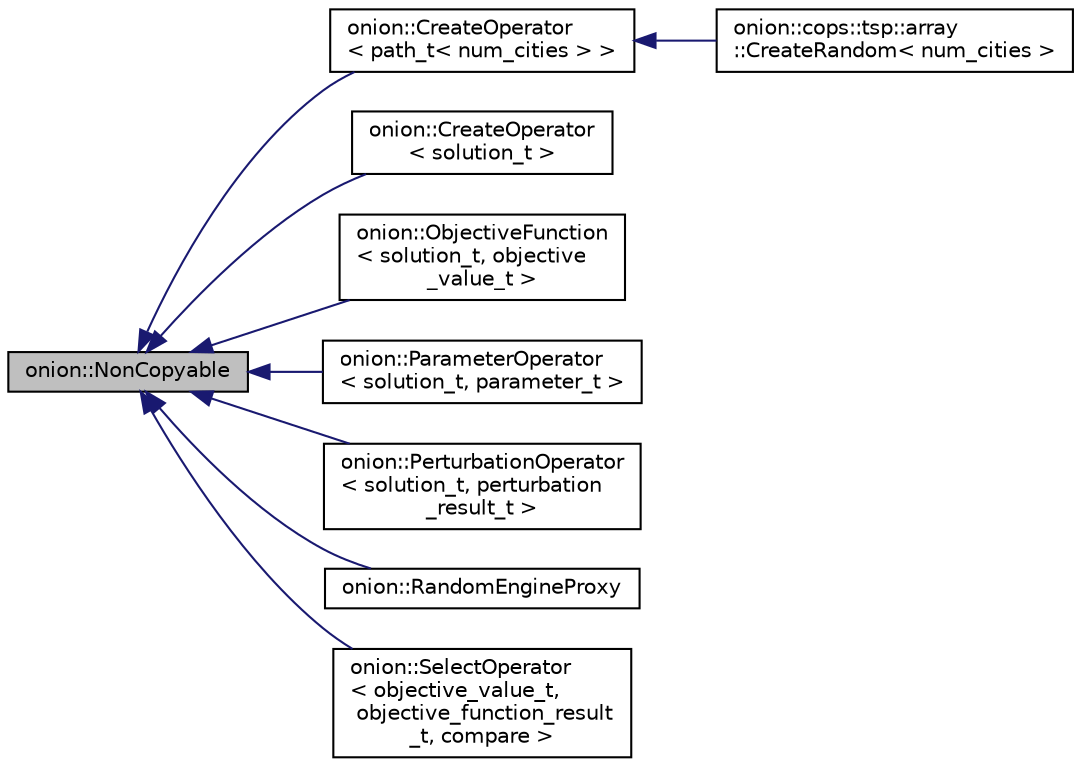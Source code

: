 digraph "onion::NonCopyable"
{
 // LATEX_PDF_SIZE
  edge [fontname="Helvetica",fontsize="10",labelfontname="Helvetica",labelfontsize="10"];
  node [fontname="Helvetica",fontsize="10",shape=record];
  rankdir="LR";
  Node1 [label="onion::NonCopyable",height=0.2,width=0.4,color="black", fillcolor="grey75", style="filled", fontcolor="black",tooltip="Class to make other classes non-copyable."];
  Node1 -> Node2 [dir="back",color="midnightblue",fontsize="10",style="solid",fontname="Helvetica"];
  Node2 [label="onion::CreateOperator\l\< path_t\< num_cities \> \>",height=0.2,width=0.4,color="black", fillcolor="white", style="filled",URL="$classonion_1_1_create_operator.html",tooltip=" "];
  Node2 -> Node3 [dir="back",color="midnightblue",fontsize="10",style="solid",fontname="Helvetica"];
  Node3 [label="onion::cops::tsp::array\l::CreateRandom\< num_cities \>",height=0.2,width=0.4,color="black", fillcolor="white", style="filled",URL="$classonion_1_1cops_1_1tsp_1_1array_1_1_create_random.html",tooltip=" "];
  Node1 -> Node4 [dir="back",color="midnightblue",fontsize="10",style="solid",fontname="Helvetica"];
  Node4 [label="onion::CreateOperator\l\< solution_t \>",height=0.2,width=0.4,color="black", fillcolor="white", style="filled",URL="$classonion_1_1_create_operator.html",tooltip="Abstract Data Type that defines the CreateOperator component."];
  Node1 -> Node5 [dir="back",color="midnightblue",fontsize="10",style="solid",fontname="Helvetica"];
  Node5 [label="onion::ObjectiveFunction\l\< solution_t, objective\l_value_t \>",height=0.2,width=0.4,color="black", fillcolor="white", style="filled",URL="$classonion_1_1_objective_function.html",tooltip="Abstract Data Type that defines the ObjectiveFuntion component."];
  Node1 -> Node6 [dir="back",color="midnightblue",fontsize="10",style="solid",fontname="Helvetica"];
  Node6 [label="onion::ParameterOperator\l\< solution_t, parameter_t \>",height=0.2,width=0.4,color="black", fillcolor="white", style="filled",URL="$classonion_1_1_parameter_operator.html",tooltip="Abstract Data Type that defines the ParameterOperator component."];
  Node1 -> Node7 [dir="back",color="midnightblue",fontsize="10",style="solid",fontname="Helvetica"];
  Node7 [label="onion::PerturbationOperator\l\< solution_t, perturbation\l_result_t \>",height=0.2,width=0.4,color="black", fillcolor="white", style="filled",URL="$classonion_1_1_perturbation_operator.html",tooltip="Abstract Data Type that defines the Perturbation Operator."];
  Node1 -> Node8 [dir="back",color="midnightblue",fontsize="10",style="solid",fontname="Helvetica"];
  Node8 [label="onion::RandomEngineProxy",height=0.2,width=0.4,color="black", fillcolor="white", style="filled",URL="$classonion_1_1_random_engine_proxy.html",tooltip="Creates and control the access to the global RandonEngine object."];
  Node1 -> Node9 [dir="back",color="midnightblue",fontsize="10",style="solid",fontname="Helvetica"];
  Node9 [label="onion::SelectOperator\l\< objective_value_t,\l objective_function_result\l_t, compare \>",height=0.2,width=0.4,color="black", fillcolor="white", style="filled",URL="$classonion_1_1_select_operator.html",tooltip="Defines the interface of SelectOperator components."];
}

